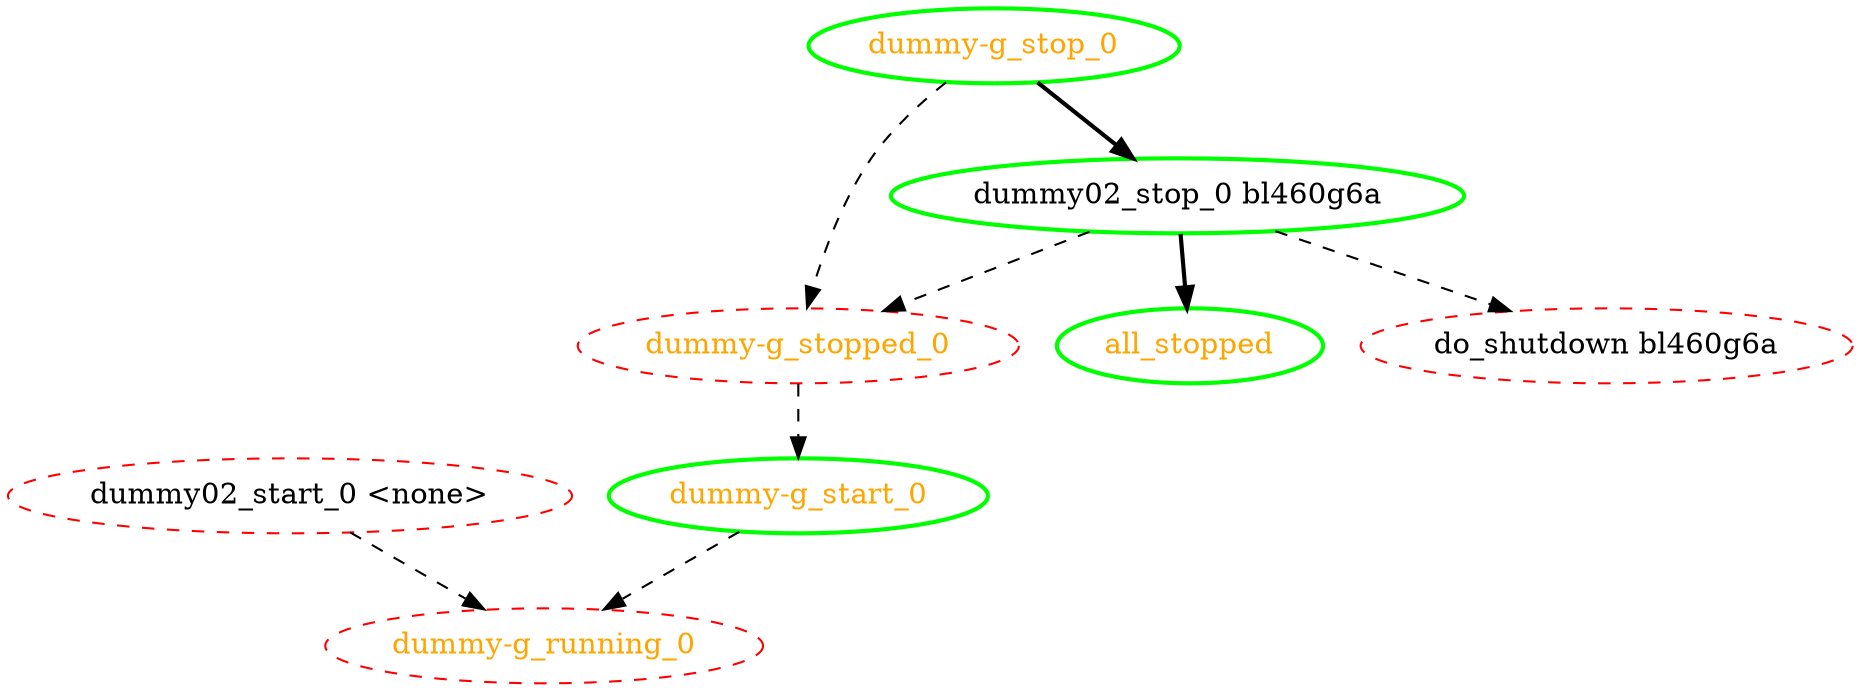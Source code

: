 digraph "g" {
"all_stopped" [ style=bold color="green" fontcolor="orange"]
"do_shutdown bl460g6a" [ style=dashed color="red" fontcolor="black"]
"dummy-g_running_0" [ style=dashed color="red" fontcolor="orange"]
"dummy-g_start_0" -> "dummy-g_running_0" [ style = dashed]
"dummy-g_start_0" [ style=bold color="green" fontcolor="orange"]
"dummy-g_stop_0" -> "dummy-g_stopped_0" [ style = dashed]
"dummy-g_stop_0" -> "dummy02_stop_0 bl460g6a" [ style = bold]
"dummy-g_stop_0" [ style=bold color="green" fontcolor="orange"]
"dummy-g_stopped_0" -> "dummy-g_start_0" [ style = dashed]
"dummy-g_stopped_0" [ style=dashed color="red" fontcolor="orange"]
"dummy02_start_0 <none>" -> "dummy-g_running_0" [ style = dashed]
"dummy02_start_0 <none>" [ style=dashed color="red" fontcolor="black"]
"dummy02_stop_0 bl460g6a" -> "all_stopped" [ style = bold]
"dummy02_stop_0 bl460g6a" -> "do_shutdown bl460g6a" [ style = dashed]
"dummy02_stop_0 bl460g6a" -> "dummy-g_stopped_0" [ style = dashed]
"dummy02_stop_0 bl460g6a" [ style=bold color="green" fontcolor="black"]
}
